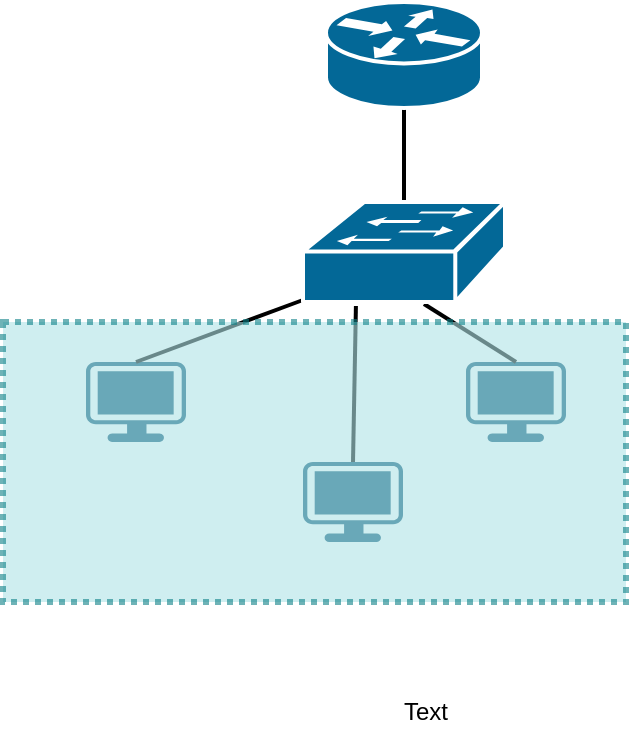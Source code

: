 <mxfile version="21.5.0" type="github">
  <diagram name="Page-1" id="pDpV7WeOmWzzQy2Ejz_Q">
    <mxGraphModel dx="1312" dy="729" grid="1" gridSize="10" guides="1" tooltips="1" connect="1" arrows="0" fold="1" page="1" pageScale="1" pageWidth="1100" pageHeight="850" background="none" math="0" shadow="0">
      <root>
        <mxCell id="0" />
        <mxCell id="1" parent="0" />
        <mxCell id="0ArkVvi7nFBQ5pvi9Glg-6" value="" style="points=[[0.03,0.03,0],[0.5,0,0],[0.97,0.03,0],[1,0.4,0],[0.97,0.745,0],[0.5,1,0],[0.03,0.745,0],[0,0.4,0]];verticalLabelPosition=bottom;sketch=0;html=1;verticalAlign=top;aspect=fixed;align=center;pointerEvents=1;shape=mxgraph.cisco19.workstation;fillColor=#005073;strokeColor=none;" parent="1" vertex="1">
          <mxGeometry x="380" y="200" width="50" height="40" as="geometry" />
        </mxCell>
        <mxCell id="0ArkVvi7nFBQ5pvi9Glg-7" value="" style="points=[[0.03,0.03,0],[0.5,0,0],[0.97,0.03,0],[1,0.4,0],[0.97,0.745,0],[0.5,1,0],[0.03,0.745,0],[0,0.4,0]];verticalLabelPosition=bottom;sketch=0;html=1;verticalAlign=top;aspect=fixed;align=center;pointerEvents=1;shape=mxgraph.cisco19.workstation;fillColor=#005073;strokeColor=none;" parent="1" vertex="1">
          <mxGeometry x="488.5" y="250" width="50" height="40" as="geometry" />
        </mxCell>
        <mxCell id="0ArkVvi7nFBQ5pvi9Glg-8" value="" style="points=[[0.03,0.03,0],[0.5,0,0],[0.97,0.03,0],[1,0.4,0],[0.97,0.745,0],[0.5,1,0],[0.03,0.745,0],[0,0.4,0]];verticalLabelPosition=bottom;sketch=0;html=1;verticalAlign=top;aspect=fixed;align=center;pointerEvents=1;shape=mxgraph.cisco19.workstation;fillColor=#005073;strokeColor=none;" parent="1" vertex="1">
          <mxGeometry x="570" y="200" width="50" height="40" as="geometry" />
        </mxCell>
        <mxCell id="0ArkVvi7nFBQ5pvi9Glg-11" value="" style="html=1;rounded=0;entryX=0.5;entryY=0;entryDx=0;entryDy=0;entryPerimeter=0;startArrow=none;startFill=0;endArrow=none;endFill=0;strokeWidth=2;endSize=3;startSize=3;exitX=0.599;exitY=1.02;exitDx=0;exitDy=0;exitPerimeter=0;" parent="1" source="98qYEHV8nhhFRprOGtXa-2" target="0ArkVvi7nFBQ5pvi9Glg-8" edge="1">
          <mxGeometry width="100" relative="1" as="geometry">
            <mxPoint x="537.5" y="210" as="sourcePoint" />
            <mxPoint x="570" y="350" as="targetPoint" />
          </mxGeometry>
        </mxCell>
        <mxCell id="0ArkVvi7nFBQ5pvi9Glg-12" value="" style="shape=link;html=1;rounded=0;entryX=0.25;entryY=1;entryDx=0;entryDy=0;entryPerimeter=0;exitX=0.5;exitY=0;exitDx=0;exitDy=0;exitPerimeter=0;strokeColor=none;strokeWidth=6;" parent="1" source="0ArkVvi7nFBQ5pvi9Glg-6" edge="1">
          <mxGeometry width="100" relative="1" as="geometry">
            <mxPoint x="380" y="270" as="sourcePoint" />
            <mxPoint x="512.5" y="210" as="targetPoint" />
          </mxGeometry>
        </mxCell>
        <mxCell id="0ArkVvi7nFBQ5pvi9Glg-13" value="" style="html=1;rounded=0;exitX=0.5;exitY=0;exitDx=0;exitDy=0;exitPerimeter=0;strokeWidth=2;endArrow=none;endFill=0;entryX=0.262;entryY=1.04;entryDx=0;entryDy=0;entryPerimeter=0;" parent="1" source="0ArkVvi7nFBQ5pvi9Glg-7" target="98qYEHV8nhhFRprOGtXa-2" edge="1">
          <mxGeometry width="100" relative="1" as="geometry">
            <mxPoint x="520" y="480" as="sourcePoint" />
            <mxPoint x="520" y="180" as="targetPoint" />
            <Array as="points" />
          </mxGeometry>
        </mxCell>
        <mxCell id="0ArkVvi7nFBQ5pvi9Glg-14" value="" style="html=1;rounded=0;entryX=0.5;entryY=1;entryDx=0;entryDy=0;entryPerimeter=0;startArrow=none;startFill=0;endArrow=none;endFill=0;strokeWidth=2;endSize=3;startSize=3;" parent="1" source="98qYEHV8nhhFRprOGtXa-2" target="98qYEHV8nhhFRprOGtXa-1" edge="1">
          <mxGeometry width="100" relative="1" as="geometry">
            <mxPoint x="525" y="160" as="sourcePoint" />
            <mxPoint x="525" y="81" as="targetPoint" />
          </mxGeometry>
        </mxCell>
        <mxCell id="0ArkVvi7nFBQ5pvi9Glg-18" value="" style="endArrow=none;startArrow=none;html=1;rounded=0;exitX=0.5;exitY=0;exitDx=0;exitDy=0;exitPerimeter=0;entryX=0;entryY=0.98;entryDx=0;entryDy=0;entryPerimeter=0;strokeWidth=2;startFill=0;endFill=0;endSize=3;startSize=3;" parent="1" source="0ArkVvi7nFBQ5pvi9Glg-6" target="98qYEHV8nhhFRprOGtXa-2" edge="1">
          <mxGeometry width="50" height="50" relative="1" as="geometry">
            <mxPoint x="520" y="380" as="sourcePoint" />
            <mxPoint x="512.5" y="210" as="targetPoint" />
          </mxGeometry>
        </mxCell>
        <mxCell id="98qYEHV8nhhFRprOGtXa-1" value="" style="shape=mxgraph.cisco.routers.router;sketch=0;html=1;pointerEvents=1;dashed=0;fillColor=#036897;strokeColor=#ffffff;strokeWidth=2;verticalLabelPosition=bottom;verticalAlign=top;align=center;outlineConnect=0;" vertex="1" parent="1">
          <mxGeometry x="500" y="20" width="78" height="53" as="geometry" />
        </mxCell>
        <mxCell id="98qYEHV8nhhFRprOGtXa-2" value="" style="shape=mxgraph.cisco.switches.workgroup_switch;sketch=0;html=1;pointerEvents=1;dashed=0;fillColor=#036897;strokeColor=#ffffff;strokeWidth=2;verticalLabelPosition=bottom;verticalAlign=top;align=center;outlineConnect=0;" vertex="1" parent="1">
          <mxGeometry x="488.5" y="120" width="101" height="50" as="geometry" />
        </mxCell>
        <mxCell id="98qYEHV8nhhFRprOGtXa-3" value="Text" style="text;strokeColor=none;align=center;fillColor=none;html=1;verticalAlign=middle;whiteSpace=wrap;rounded=0;" vertex="1" parent="1">
          <mxGeometry x="520" y="360" width="60" height="30" as="geometry" />
        </mxCell>
        <mxCell id="98qYEHV8nhhFRprOGtXa-4" value="" style="rounded=0;whiteSpace=wrap;html=1;glass=0;shadow=0;opacity=60;dashed=1;strokeWidth=3;perimeterSpacing=3;container=0;fixDash=1;fillColor=#b0e3e6;strokeColor=#0e8088;fillStyle=auto;" vertex="1" parent="1">
          <mxGeometry x="338.5" y="180" width="311.5" height="140" as="geometry" />
        </mxCell>
      </root>
    </mxGraphModel>
  </diagram>
</mxfile>
